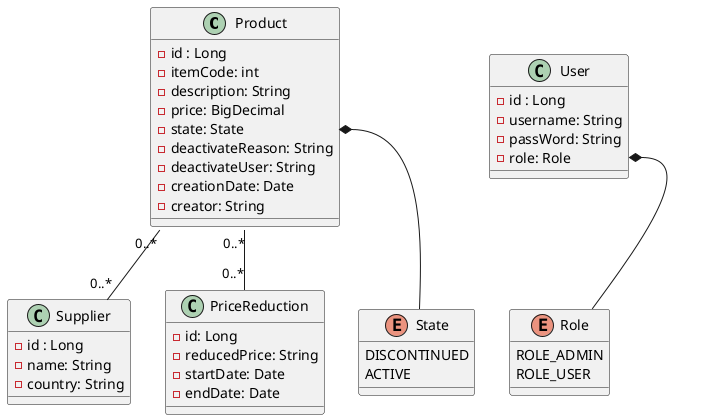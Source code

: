  @startuml

  class Product {
      - id : Long
      - itemCode: int
      - description: String
      - price: BigDecimal
      - state: State
      - deactivateReason: String
      - deactivateUser: String
      - creationDate: Date
      - creator: String
  }

  class User {
      - id : Long
      - username: String
      - passWord: String
      - role: Role
  }

  class Supplier {
      - id : Long
      - name: String
      - country: String
  }

  class PriceReduction {
      - id: Long
      - reducedPrice: String
      - startDate: Date
      - endDate: Date
  }

  enum Role {
        ROLE_ADMIN
        ROLE_USER
  }

  enum State {
       DISCONTINUED
       ACTIVE
  }

  Product "0..*" -- "0..*" PriceReduction
  Product "0..*" -- "0..*" Supplier
  Product::state *-- State
  User::role *-- Role

@endtuml
